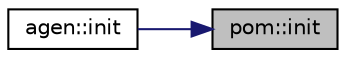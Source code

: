digraph "pom::init"
{
 // LATEX_PDF_SIZE
  edge [fontname="Helvetica",fontsize="10",labelfontname="Helvetica",labelfontsize="10"];
  node [fontname="Helvetica",fontsize="10",shape=record];
  rankdir="RL";
  Node1 [label="pom::init",height=0.2,width=0.4,color="black", fillcolor="grey75", style="filled", fontcolor="black",tooltip="Эта функция присваивает начальное значение для стоимости квадратного метра помещения и его площади"];
  Node1 -> Node2 [dir="back",color="midnightblue",fontsize="10",style="solid",fontname="Helvetica"];
  Node2 [label="agen::init",height=0.2,width=0.4,color="black", fillcolor="white", style="filled",URL="$classagen.html#a250579573f2c9f5297bef41ec1615ffe",tooltip="Данная функция инициализирует входящие данные"];
}
